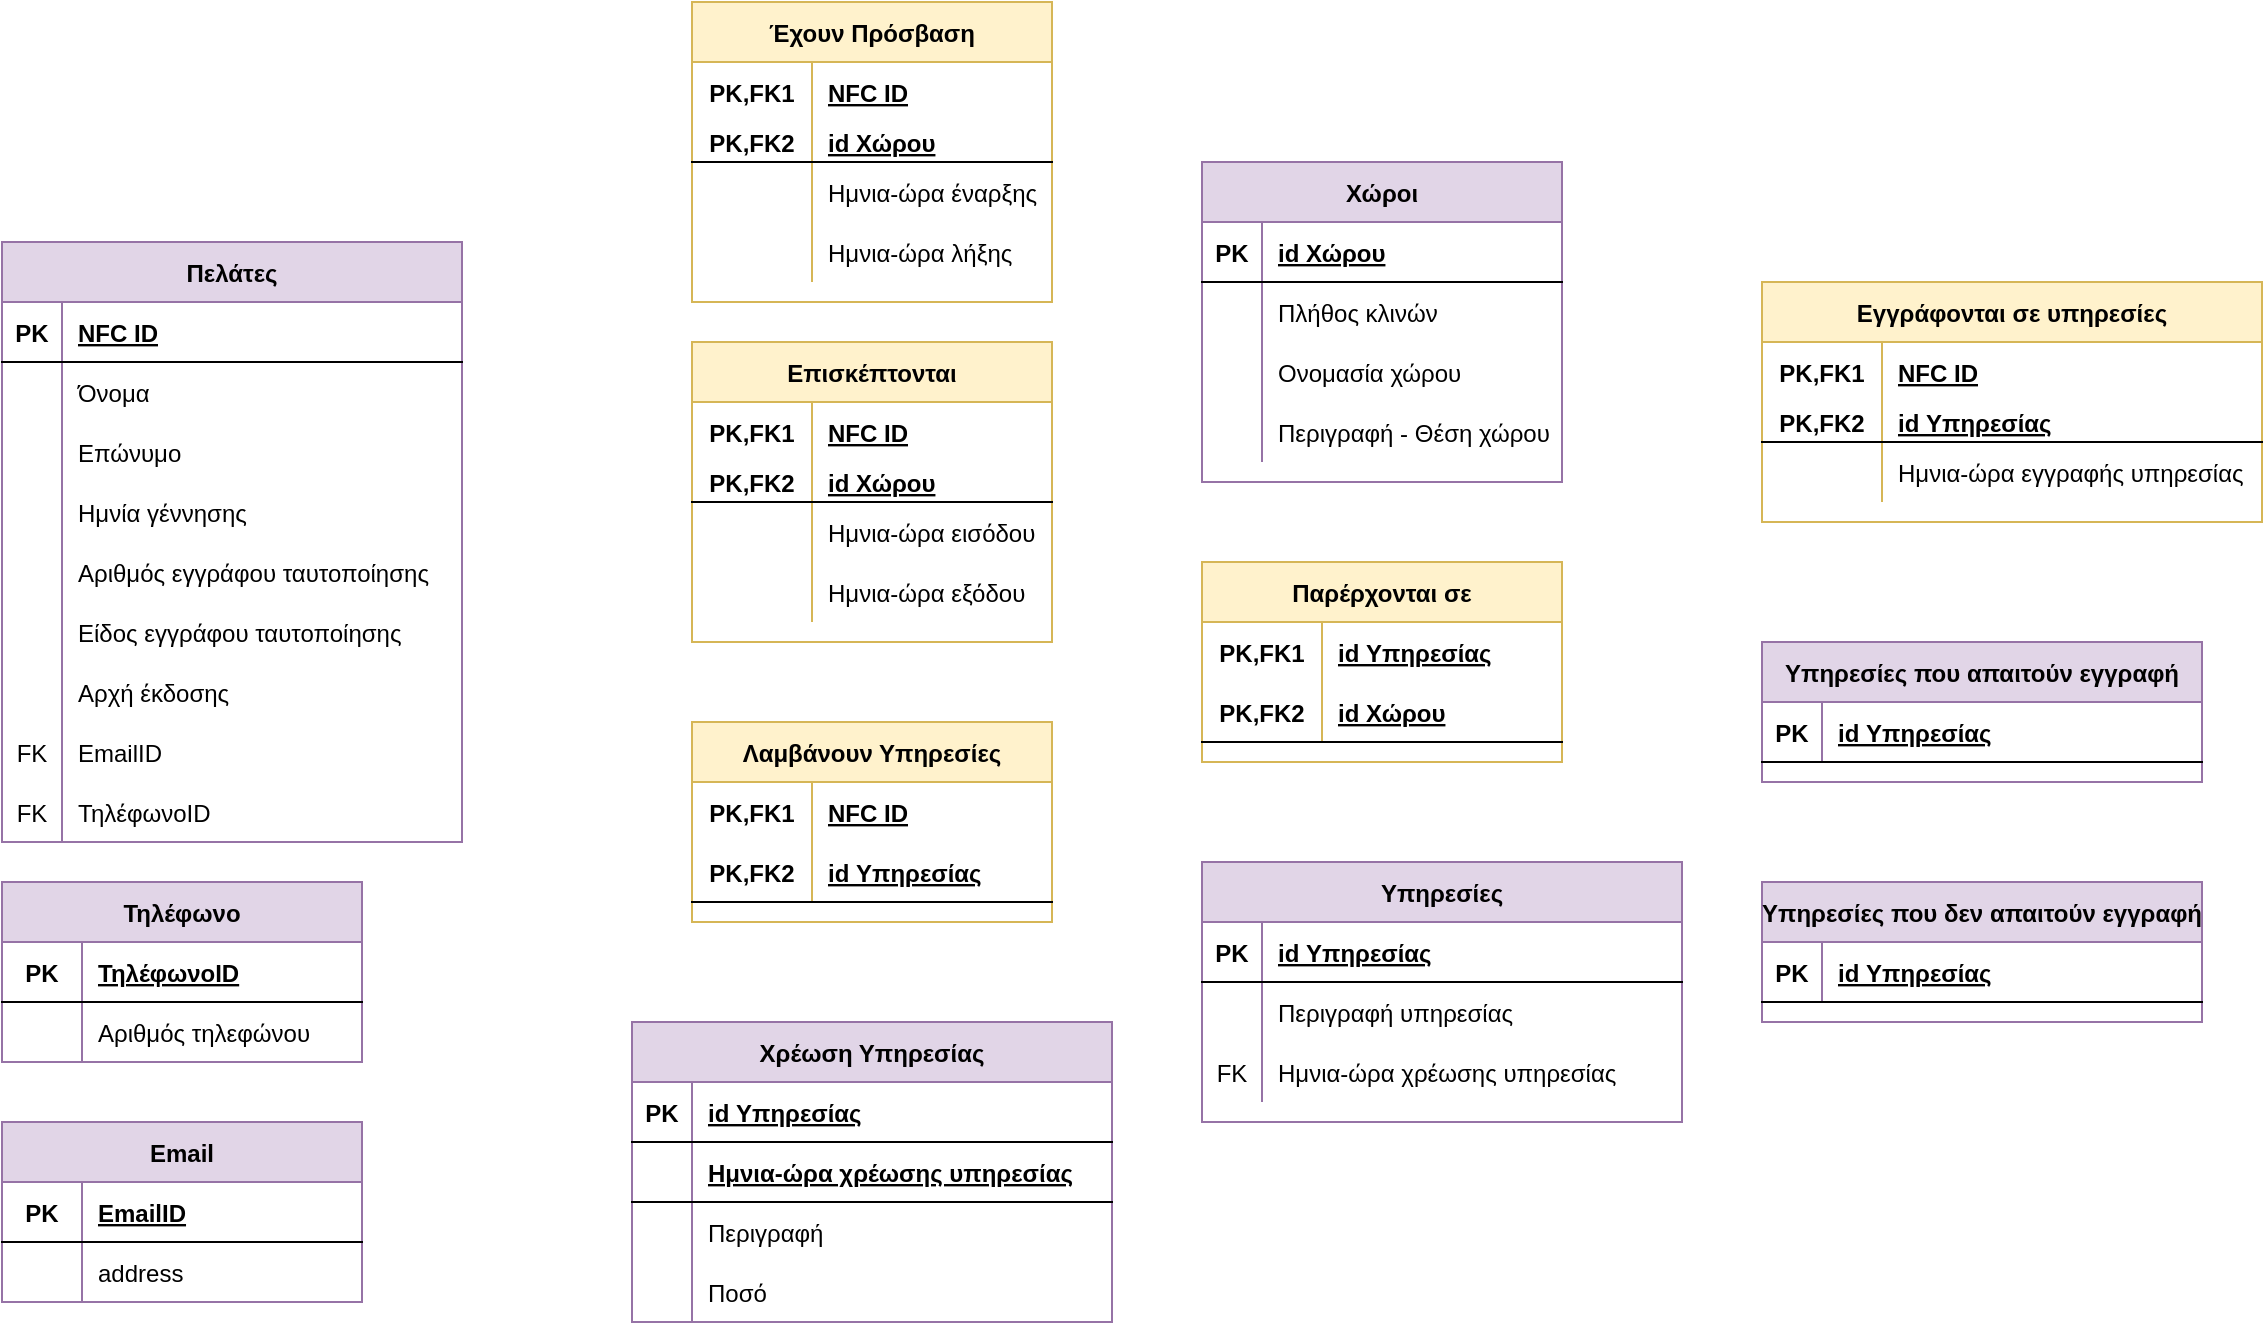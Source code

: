 <mxfile version="14.8.0" type="github">
  <diagram id="UiJt79n3c9l6Zct557YQ" name="Page-1">
    <mxGraphModel dx="1535" dy="843" grid="1" gridSize="10" guides="1" tooltips="1" connect="1" arrows="1" fold="1" page="1" pageScale="1" pageWidth="850" pageHeight="1100" background="none" math="0" shadow="0">
      <root>
        <mxCell id="0" />
        <mxCell id="1" parent="0" />
        <mxCell id="T-XrKQRyIoVA5oEfrxLJ-1" value="Πελάτες" style="shape=table;startSize=30;container=1;collapsible=1;childLayout=tableLayout;fixedRows=1;rowLines=0;fontStyle=1;align=center;resizeLast=1;fillColor=#e1d5e7;strokeColor=#9673a6;" parent="1" vertex="1">
          <mxGeometry x="80" y="200" width="230" height="300" as="geometry" />
        </mxCell>
        <mxCell id="T-XrKQRyIoVA5oEfrxLJ-2" value="" style="shape=partialRectangle;collapsible=0;dropTarget=0;pointerEvents=0;fillColor=none;top=0;left=0;bottom=1;right=0;points=[[0,0.5],[1,0.5]];portConstraint=eastwest;" parent="T-XrKQRyIoVA5oEfrxLJ-1" vertex="1">
          <mxGeometry y="30" width="230" height="30" as="geometry" />
        </mxCell>
        <mxCell id="T-XrKQRyIoVA5oEfrxLJ-3" value="PK" style="shape=partialRectangle;connectable=0;fillColor=none;top=0;left=0;bottom=0;right=0;fontStyle=1;overflow=hidden;" parent="T-XrKQRyIoVA5oEfrxLJ-2" vertex="1">
          <mxGeometry width="30" height="30" as="geometry" />
        </mxCell>
        <mxCell id="T-XrKQRyIoVA5oEfrxLJ-4" value="NFC ID" style="shape=partialRectangle;connectable=0;fillColor=none;top=0;left=0;bottom=0;right=0;align=left;spacingLeft=6;fontStyle=5;overflow=hidden;" parent="T-XrKQRyIoVA5oEfrxLJ-2" vertex="1">
          <mxGeometry x="30" width="200" height="30" as="geometry" />
        </mxCell>
        <mxCell id="T-XrKQRyIoVA5oEfrxLJ-5" value="" style="shape=partialRectangle;collapsible=0;dropTarget=0;pointerEvents=0;fillColor=none;top=0;left=0;bottom=0;right=0;points=[[0,0.5],[1,0.5]];portConstraint=eastwest;" parent="T-XrKQRyIoVA5oEfrxLJ-1" vertex="1">
          <mxGeometry y="60" width="230" height="30" as="geometry" />
        </mxCell>
        <mxCell id="T-XrKQRyIoVA5oEfrxLJ-6" value="" style="shape=partialRectangle;connectable=0;fillColor=none;top=0;left=0;bottom=0;right=0;editable=1;overflow=hidden;" parent="T-XrKQRyIoVA5oEfrxLJ-5" vertex="1">
          <mxGeometry width="30" height="30" as="geometry" />
        </mxCell>
        <mxCell id="T-XrKQRyIoVA5oEfrxLJ-7" value="Όνομα" style="shape=partialRectangle;connectable=0;fillColor=none;top=0;left=0;bottom=0;right=0;align=left;spacingLeft=6;overflow=hidden;" parent="T-XrKQRyIoVA5oEfrxLJ-5" vertex="1">
          <mxGeometry x="30" width="200" height="30" as="geometry" />
        </mxCell>
        <mxCell id="T-XrKQRyIoVA5oEfrxLJ-8" value="" style="shape=partialRectangle;collapsible=0;dropTarget=0;pointerEvents=0;fillColor=none;top=0;left=0;bottom=0;right=0;points=[[0,0.5],[1,0.5]];portConstraint=eastwest;" parent="T-XrKQRyIoVA5oEfrxLJ-1" vertex="1">
          <mxGeometry y="90" width="230" height="30" as="geometry" />
        </mxCell>
        <mxCell id="T-XrKQRyIoVA5oEfrxLJ-9" value="" style="shape=partialRectangle;connectable=0;fillColor=none;top=0;left=0;bottom=0;right=0;editable=1;overflow=hidden;" parent="T-XrKQRyIoVA5oEfrxLJ-8" vertex="1">
          <mxGeometry width="30" height="30" as="geometry" />
        </mxCell>
        <mxCell id="T-XrKQRyIoVA5oEfrxLJ-10" value="Επώνυμο" style="shape=partialRectangle;connectable=0;fillColor=none;top=0;left=0;bottom=0;right=0;align=left;spacingLeft=6;overflow=hidden;" parent="T-XrKQRyIoVA5oEfrxLJ-8" vertex="1">
          <mxGeometry x="30" width="200" height="30" as="geometry" />
        </mxCell>
        <mxCell id="T-XrKQRyIoVA5oEfrxLJ-11" value="" style="shape=partialRectangle;collapsible=0;dropTarget=0;pointerEvents=0;fillColor=none;top=0;left=0;bottom=0;right=0;points=[[0,0.5],[1,0.5]];portConstraint=eastwest;" parent="T-XrKQRyIoVA5oEfrxLJ-1" vertex="1">
          <mxGeometry y="120" width="230" height="30" as="geometry" />
        </mxCell>
        <mxCell id="T-XrKQRyIoVA5oEfrxLJ-12" value="" style="shape=partialRectangle;connectable=0;fillColor=none;top=0;left=0;bottom=0;right=0;editable=1;overflow=hidden;" parent="T-XrKQRyIoVA5oEfrxLJ-11" vertex="1">
          <mxGeometry width="30" height="30" as="geometry" />
        </mxCell>
        <mxCell id="T-XrKQRyIoVA5oEfrxLJ-13" value="Ημνία γέννησης" style="shape=partialRectangle;connectable=0;fillColor=none;top=0;left=0;bottom=0;right=0;align=left;spacingLeft=6;overflow=hidden;" parent="T-XrKQRyIoVA5oEfrxLJ-11" vertex="1">
          <mxGeometry x="30" width="200" height="30" as="geometry" />
        </mxCell>
        <mxCell id="T-XrKQRyIoVA5oEfrxLJ-14" value="" style="shape=partialRectangle;collapsible=0;dropTarget=0;pointerEvents=0;fillColor=none;top=0;left=0;bottom=0;right=0;points=[[0,0.5],[1,0.5]];portConstraint=eastwest;" parent="T-XrKQRyIoVA5oEfrxLJ-1" vertex="1">
          <mxGeometry y="150" width="230" height="30" as="geometry" />
        </mxCell>
        <mxCell id="T-XrKQRyIoVA5oEfrxLJ-15" value="" style="shape=partialRectangle;connectable=0;fillColor=none;top=0;left=0;bottom=0;right=0;editable=1;overflow=hidden;" parent="T-XrKQRyIoVA5oEfrxLJ-14" vertex="1">
          <mxGeometry width="30" height="30" as="geometry" />
        </mxCell>
        <mxCell id="T-XrKQRyIoVA5oEfrxLJ-16" value="Αριθμός εγγράφου ταυτοποίησης" style="shape=partialRectangle;connectable=0;fillColor=none;top=0;left=0;bottom=0;right=0;align=left;spacingLeft=6;overflow=hidden;" parent="T-XrKQRyIoVA5oEfrxLJ-14" vertex="1">
          <mxGeometry x="30" width="200" height="30" as="geometry" />
        </mxCell>
        <mxCell id="T-XrKQRyIoVA5oEfrxLJ-17" value="" style="shape=partialRectangle;collapsible=0;dropTarget=0;pointerEvents=0;fillColor=none;top=0;left=0;bottom=0;right=0;points=[[0,0.5],[1,0.5]];portConstraint=eastwest;" parent="T-XrKQRyIoVA5oEfrxLJ-1" vertex="1">
          <mxGeometry y="180" width="230" height="30" as="geometry" />
        </mxCell>
        <mxCell id="T-XrKQRyIoVA5oEfrxLJ-18" value="" style="shape=partialRectangle;connectable=0;fillColor=none;top=0;left=0;bottom=0;right=0;editable=1;overflow=hidden;" parent="T-XrKQRyIoVA5oEfrxLJ-17" vertex="1">
          <mxGeometry width="30" height="30" as="geometry" />
        </mxCell>
        <mxCell id="T-XrKQRyIoVA5oEfrxLJ-19" value="Είδος εγγράφου ταυτοποίησης" style="shape=partialRectangle;connectable=0;fillColor=none;top=0;left=0;bottom=0;right=0;align=left;spacingLeft=6;overflow=hidden;" parent="T-XrKQRyIoVA5oEfrxLJ-17" vertex="1">
          <mxGeometry x="30" width="200" height="30" as="geometry" />
        </mxCell>
        <mxCell id="T-XrKQRyIoVA5oEfrxLJ-20" value="" style="shape=partialRectangle;collapsible=0;dropTarget=0;pointerEvents=0;fillColor=none;top=0;left=0;bottom=0;right=0;points=[[0,0.5],[1,0.5]];portConstraint=eastwest;" parent="T-XrKQRyIoVA5oEfrxLJ-1" vertex="1">
          <mxGeometry y="210" width="230" height="30" as="geometry" />
        </mxCell>
        <mxCell id="T-XrKQRyIoVA5oEfrxLJ-21" value="" style="shape=partialRectangle;connectable=0;fillColor=none;top=0;left=0;bottom=0;right=0;editable=1;overflow=hidden;" parent="T-XrKQRyIoVA5oEfrxLJ-20" vertex="1">
          <mxGeometry width="30" height="30" as="geometry" />
        </mxCell>
        <mxCell id="T-XrKQRyIoVA5oEfrxLJ-22" value="Αρχή έκδοσης" style="shape=partialRectangle;connectable=0;fillColor=none;top=0;left=0;bottom=0;right=0;align=left;spacingLeft=6;overflow=hidden;" parent="T-XrKQRyIoVA5oEfrxLJ-20" vertex="1">
          <mxGeometry x="30" width="200" height="30" as="geometry" />
        </mxCell>
        <mxCell id="T-XrKQRyIoVA5oEfrxLJ-36" value="" style="shape=partialRectangle;collapsible=0;dropTarget=0;pointerEvents=0;fillColor=none;top=0;left=0;bottom=0;right=0;points=[[0,0.5],[1,0.5]];portConstraint=eastwest;" parent="T-XrKQRyIoVA5oEfrxLJ-1" vertex="1">
          <mxGeometry y="240" width="230" height="30" as="geometry" />
        </mxCell>
        <mxCell id="T-XrKQRyIoVA5oEfrxLJ-37" value="FK" style="shape=partialRectangle;connectable=0;fillColor=none;top=0;left=0;bottom=0;right=0;editable=1;overflow=hidden;" parent="T-XrKQRyIoVA5oEfrxLJ-36" vertex="1">
          <mxGeometry width="30" height="30" as="geometry" />
        </mxCell>
        <mxCell id="T-XrKQRyIoVA5oEfrxLJ-38" value="EmailID" style="shape=partialRectangle;connectable=0;fillColor=none;top=0;left=0;bottom=0;right=0;align=left;spacingLeft=6;overflow=hidden;" parent="T-XrKQRyIoVA5oEfrxLJ-36" vertex="1">
          <mxGeometry x="30" width="200" height="30" as="geometry" />
        </mxCell>
        <mxCell id="T-XrKQRyIoVA5oEfrxLJ-42" value="" style="shape=partialRectangle;collapsible=0;dropTarget=0;pointerEvents=0;fillColor=none;top=0;left=0;bottom=0;right=0;points=[[0,0.5],[1,0.5]];portConstraint=eastwest;" parent="T-XrKQRyIoVA5oEfrxLJ-1" vertex="1">
          <mxGeometry y="270" width="230" height="30" as="geometry" />
        </mxCell>
        <mxCell id="T-XrKQRyIoVA5oEfrxLJ-43" value="FK" style="shape=partialRectangle;connectable=0;fillColor=none;top=0;left=0;bottom=0;right=0;editable=1;overflow=hidden;" parent="T-XrKQRyIoVA5oEfrxLJ-42" vertex="1">
          <mxGeometry width="30" height="30" as="geometry" />
        </mxCell>
        <mxCell id="T-XrKQRyIoVA5oEfrxLJ-44" value="ΤηλέφωνοID" style="shape=partialRectangle;connectable=0;fillColor=none;top=0;left=0;bottom=0;right=0;align=left;spacingLeft=6;overflow=hidden;" parent="T-XrKQRyIoVA5oEfrxLJ-42" vertex="1">
          <mxGeometry x="30" width="200" height="30" as="geometry" />
        </mxCell>
        <mxCell id="T-XrKQRyIoVA5oEfrxLJ-23" value="Email" style="shape=table;startSize=30;container=1;collapsible=1;childLayout=tableLayout;fixedRows=1;rowLines=0;fontStyle=1;align=center;resizeLast=1;fillColor=#e1d5e7;strokeColor=#9673a6;" parent="1" vertex="1">
          <mxGeometry x="80" y="640" width="180" height="90" as="geometry" />
        </mxCell>
        <mxCell id="T-XrKQRyIoVA5oEfrxLJ-24" value="" style="shape=partialRectangle;collapsible=0;dropTarget=0;pointerEvents=0;fillColor=none;top=0;left=0;bottom=1;right=0;points=[[0,0.5],[1,0.5]];portConstraint=eastwest;" parent="T-XrKQRyIoVA5oEfrxLJ-23" vertex="1">
          <mxGeometry y="30" width="180" height="30" as="geometry" />
        </mxCell>
        <mxCell id="T-XrKQRyIoVA5oEfrxLJ-25" value="PK" style="shape=partialRectangle;connectable=0;fillColor=none;top=0;left=0;bottom=0;right=0;fontStyle=1;overflow=hidden;" parent="T-XrKQRyIoVA5oEfrxLJ-24" vertex="1">
          <mxGeometry width="40.0" height="30" as="geometry" />
        </mxCell>
        <mxCell id="T-XrKQRyIoVA5oEfrxLJ-26" value="EmailID" style="shape=partialRectangle;connectable=0;fillColor=none;top=0;left=0;bottom=0;right=0;align=left;spacingLeft=6;fontStyle=5;overflow=hidden;" parent="T-XrKQRyIoVA5oEfrxLJ-24" vertex="1">
          <mxGeometry x="40.0" width="140.0" height="30" as="geometry" />
        </mxCell>
        <mxCell id="T-XrKQRyIoVA5oEfrxLJ-27" value="" style="shape=partialRectangle;collapsible=0;dropTarget=0;pointerEvents=0;fillColor=none;top=0;left=0;bottom=0;right=0;points=[[0,0.5],[1,0.5]];portConstraint=eastwest;" parent="T-XrKQRyIoVA5oEfrxLJ-23" vertex="1">
          <mxGeometry y="60" width="180" height="30" as="geometry" />
        </mxCell>
        <mxCell id="T-XrKQRyIoVA5oEfrxLJ-28" value="" style="shape=partialRectangle;connectable=0;fillColor=none;top=0;left=0;bottom=0;right=0;editable=1;overflow=hidden;" parent="T-XrKQRyIoVA5oEfrxLJ-27" vertex="1">
          <mxGeometry width="40.0" height="30" as="geometry" />
        </mxCell>
        <mxCell id="T-XrKQRyIoVA5oEfrxLJ-29" value="address" style="shape=partialRectangle;connectable=0;fillColor=none;top=0;left=0;bottom=0;right=0;align=left;spacingLeft=6;overflow=hidden;" parent="T-XrKQRyIoVA5oEfrxLJ-27" vertex="1">
          <mxGeometry x="40.0" width="140.0" height="30" as="geometry" />
        </mxCell>
        <mxCell id="T-XrKQRyIoVA5oEfrxLJ-45" value="Τηλέφωνο" style="shape=table;startSize=30;container=1;collapsible=1;childLayout=tableLayout;fixedRows=1;rowLines=0;fontStyle=1;align=center;resizeLast=1;fillColor=#e1d5e7;strokeColor=#9673a6;" parent="1" vertex="1">
          <mxGeometry x="80" y="520" width="180" height="90" as="geometry" />
        </mxCell>
        <mxCell id="T-XrKQRyIoVA5oEfrxLJ-46" value="" style="shape=partialRectangle;collapsible=0;dropTarget=0;pointerEvents=0;fillColor=none;top=0;left=0;bottom=1;right=0;points=[[0,0.5],[1,0.5]];portConstraint=eastwest;" parent="T-XrKQRyIoVA5oEfrxLJ-45" vertex="1">
          <mxGeometry y="30" width="180" height="30" as="geometry" />
        </mxCell>
        <mxCell id="T-XrKQRyIoVA5oEfrxLJ-47" value="PK" style="shape=partialRectangle;connectable=0;fillColor=none;top=0;left=0;bottom=0;right=0;fontStyle=1;overflow=hidden;" parent="T-XrKQRyIoVA5oEfrxLJ-46" vertex="1">
          <mxGeometry width="40.0" height="30" as="geometry" />
        </mxCell>
        <mxCell id="T-XrKQRyIoVA5oEfrxLJ-48" value="ΤηλέφωνοID" style="shape=partialRectangle;connectable=0;fillColor=none;top=0;left=0;bottom=0;right=0;align=left;spacingLeft=6;fontStyle=5;overflow=hidden;" parent="T-XrKQRyIoVA5oEfrxLJ-46" vertex="1">
          <mxGeometry x="40.0" width="140.0" height="30" as="geometry" />
        </mxCell>
        <mxCell id="T-XrKQRyIoVA5oEfrxLJ-49" value="" style="shape=partialRectangle;collapsible=0;dropTarget=0;pointerEvents=0;fillColor=none;top=0;left=0;bottom=0;right=0;points=[[0,0.5],[1,0.5]];portConstraint=eastwest;" parent="T-XrKQRyIoVA5oEfrxLJ-45" vertex="1">
          <mxGeometry y="60" width="180" height="30" as="geometry" />
        </mxCell>
        <mxCell id="T-XrKQRyIoVA5oEfrxLJ-50" value="" style="shape=partialRectangle;connectable=0;fillColor=none;top=0;left=0;bottom=0;right=0;editable=1;overflow=hidden;" parent="T-XrKQRyIoVA5oEfrxLJ-49" vertex="1">
          <mxGeometry width="40.0" height="30" as="geometry" />
        </mxCell>
        <mxCell id="T-XrKQRyIoVA5oEfrxLJ-51" value="Αριθμός τηλεφώνου" style="shape=partialRectangle;connectable=0;fillColor=none;top=0;left=0;bottom=0;right=0;align=left;spacingLeft=6;overflow=hidden;" parent="T-XrKQRyIoVA5oEfrxLJ-49" vertex="1">
          <mxGeometry x="40.0" width="140.0" height="30" as="geometry" />
        </mxCell>
        <mxCell id="qD663HnJITCPiMNO48Jf-1" value="Χώροι" style="shape=table;startSize=30;container=1;collapsible=1;childLayout=tableLayout;fixedRows=1;rowLines=0;fontStyle=1;align=center;resizeLast=1;fillColor=#e1d5e7;strokeColor=#9673a6;" vertex="1" parent="1">
          <mxGeometry x="680" y="160" width="180" height="160" as="geometry" />
        </mxCell>
        <mxCell id="qD663HnJITCPiMNO48Jf-2" value="" style="shape=partialRectangle;collapsible=0;dropTarget=0;pointerEvents=0;fillColor=none;top=0;left=0;bottom=1;right=0;points=[[0,0.5],[1,0.5]];portConstraint=eastwest;" vertex="1" parent="qD663HnJITCPiMNO48Jf-1">
          <mxGeometry y="30" width="180" height="30" as="geometry" />
        </mxCell>
        <mxCell id="qD663HnJITCPiMNO48Jf-3" value="PK" style="shape=partialRectangle;connectable=0;fillColor=none;top=0;left=0;bottom=0;right=0;fontStyle=1;overflow=hidden;" vertex="1" parent="qD663HnJITCPiMNO48Jf-2">
          <mxGeometry width="30" height="30" as="geometry" />
        </mxCell>
        <mxCell id="qD663HnJITCPiMNO48Jf-4" value="id Χώρου" style="shape=partialRectangle;connectable=0;fillColor=none;top=0;left=0;bottom=0;right=0;align=left;spacingLeft=6;fontStyle=5;overflow=hidden;" vertex="1" parent="qD663HnJITCPiMNO48Jf-2">
          <mxGeometry x="30" width="150" height="30" as="geometry" />
        </mxCell>
        <mxCell id="qD663HnJITCPiMNO48Jf-5" value="" style="shape=partialRectangle;collapsible=0;dropTarget=0;pointerEvents=0;fillColor=none;top=0;left=0;bottom=0;right=0;points=[[0,0.5],[1,0.5]];portConstraint=eastwest;" vertex="1" parent="qD663HnJITCPiMNO48Jf-1">
          <mxGeometry y="60" width="180" height="30" as="geometry" />
        </mxCell>
        <mxCell id="qD663HnJITCPiMNO48Jf-6" value="" style="shape=partialRectangle;connectable=0;fillColor=none;top=0;left=0;bottom=0;right=0;editable=1;overflow=hidden;" vertex="1" parent="qD663HnJITCPiMNO48Jf-5">
          <mxGeometry width="30" height="30" as="geometry" />
        </mxCell>
        <mxCell id="qD663HnJITCPiMNO48Jf-7" value="Πλήθος κλινών" style="shape=partialRectangle;connectable=0;fillColor=none;top=0;left=0;bottom=0;right=0;align=left;spacingLeft=6;overflow=hidden;" vertex="1" parent="qD663HnJITCPiMNO48Jf-5">
          <mxGeometry x="30" width="150" height="30" as="geometry" />
        </mxCell>
        <mxCell id="qD663HnJITCPiMNO48Jf-8" value="" style="shape=partialRectangle;collapsible=0;dropTarget=0;pointerEvents=0;fillColor=none;top=0;left=0;bottom=0;right=0;points=[[0,0.5],[1,0.5]];portConstraint=eastwest;" vertex="1" parent="qD663HnJITCPiMNO48Jf-1">
          <mxGeometry y="90" width="180" height="30" as="geometry" />
        </mxCell>
        <mxCell id="qD663HnJITCPiMNO48Jf-9" value="" style="shape=partialRectangle;connectable=0;fillColor=none;top=0;left=0;bottom=0;right=0;editable=1;overflow=hidden;" vertex="1" parent="qD663HnJITCPiMNO48Jf-8">
          <mxGeometry width="30" height="30" as="geometry" />
        </mxCell>
        <mxCell id="qD663HnJITCPiMNO48Jf-10" value="Ονομασία χώρου" style="shape=partialRectangle;connectable=0;fillColor=none;top=0;left=0;bottom=0;right=0;align=left;spacingLeft=6;overflow=hidden;" vertex="1" parent="qD663HnJITCPiMNO48Jf-8">
          <mxGeometry x="30" width="150" height="30" as="geometry" />
        </mxCell>
        <mxCell id="qD663HnJITCPiMNO48Jf-11" value="" style="shape=partialRectangle;collapsible=0;dropTarget=0;pointerEvents=0;fillColor=none;top=0;left=0;bottom=0;right=0;points=[[0,0.5],[1,0.5]];portConstraint=eastwest;" vertex="1" parent="qD663HnJITCPiMNO48Jf-1">
          <mxGeometry y="120" width="180" height="30" as="geometry" />
        </mxCell>
        <mxCell id="qD663HnJITCPiMNO48Jf-12" value="" style="shape=partialRectangle;connectable=0;fillColor=none;top=0;left=0;bottom=0;right=0;editable=1;overflow=hidden;" vertex="1" parent="qD663HnJITCPiMNO48Jf-11">
          <mxGeometry width="30" height="30" as="geometry" />
        </mxCell>
        <mxCell id="qD663HnJITCPiMNO48Jf-13" value="Περιγραφή - Θέση χώρου" style="shape=partialRectangle;connectable=0;fillColor=none;top=0;left=0;bottom=0;right=0;align=left;spacingLeft=6;overflow=hidden;" vertex="1" parent="qD663HnJITCPiMNO48Jf-11">
          <mxGeometry x="30" width="150" height="30" as="geometry" />
        </mxCell>
        <mxCell id="qD663HnJITCPiMNO48Jf-14" value="Υπηρεσίες" style="shape=table;startSize=30;container=1;collapsible=1;childLayout=tableLayout;fixedRows=1;rowLines=0;fontStyle=1;align=center;resizeLast=1;fillColor=#e1d5e7;strokeColor=#9673a6;" vertex="1" parent="1">
          <mxGeometry x="680" y="510" width="240" height="130" as="geometry" />
        </mxCell>
        <mxCell id="qD663HnJITCPiMNO48Jf-15" value="" style="shape=partialRectangle;collapsible=0;dropTarget=0;pointerEvents=0;fillColor=none;top=0;left=0;bottom=1;right=0;points=[[0,0.5],[1,0.5]];portConstraint=eastwest;" vertex="1" parent="qD663HnJITCPiMNO48Jf-14">
          <mxGeometry y="30" width="240" height="30" as="geometry" />
        </mxCell>
        <mxCell id="qD663HnJITCPiMNO48Jf-16" value="PK" style="shape=partialRectangle;connectable=0;fillColor=none;top=0;left=0;bottom=0;right=0;fontStyle=1;overflow=hidden;" vertex="1" parent="qD663HnJITCPiMNO48Jf-15">
          <mxGeometry width="30" height="30" as="geometry" />
        </mxCell>
        <mxCell id="qD663HnJITCPiMNO48Jf-17" value="id Υπηρεσίας" style="shape=partialRectangle;connectable=0;fillColor=none;top=0;left=0;bottom=0;right=0;align=left;spacingLeft=6;fontStyle=5;overflow=hidden;" vertex="1" parent="qD663HnJITCPiMNO48Jf-15">
          <mxGeometry x="30" width="210" height="30" as="geometry" />
        </mxCell>
        <mxCell id="qD663HnJITCPiMNO48Jf-18" value="" style="shape=partialRectangle;collapsible=0;dropTarget=0;pointerEvents=0;fillColor=none;top=0;left=0;bottom=0;right=0;points=[[0,0.5],[1,0.5]];portConstraint=eastwest;" vertex="1" parent="qD663HnJITCPiMNO48Jf-14">
          <mxGeometry y="60" width="240" height="30" as="geometry" />
        </mxCell>
        <mxCell id="qD663HnJITCPiMNO48Jf-19" value="" style="shape=partialRectangle;connectable=0;fillColor=none;top=0;left=0;bottom=0;right=0;editable=1;overflow=hidden;" vertex="1" parent="qD663HnJITCPiMNO48Jf-18">
          <mxGeometry width="30" height="30" as="geometry" />
        </mxCell>
        <mxCell id="qD663HnJITCPiMNO48Jf-20" value="Περιγραφή υπηρεσίας" style="shape=partialRectangle;connectable=0;fillColor=none;top=0;left=0;bottom=0;right=0;align=left;spacingLeft=6;overflow=hidden;" vertex="1" parent="qD663HnJITCPiMNO48Jf-18">
          <mxGeometry x="30" width="210" height="30" as="geometry" />
        </mxCell>
        <mxCell id="qD663HnJITCPiMNO48Jf-133" value="" style="shape=partialRectangle;collapsible=0;dropTarget=0;pointerEvents=0;fillColor=none;top=0;left=0;bottom=0;right=0;points=[[0,0.5],[1,0.5]];portConstraint=eastwest;" vertex="1" parent="qD663HnJITCPiMNO48Jf-14">
          <mxGeometry y="90" width="240" height="30" as="geometry" />
        </mxCell>
        <mxCell id="qD663HnJITCPiMNO48Jf-134" value="FK" style="shape=partialRectangle;connectable=0;fillColor=none;top=0;left=0;bottom=0;right=0;fontStyle=0;overflow=hidden;" vertex="1" parent="qD663HnJITCPiMNO48Jf-133">
          <mxGeometry width="30" height="30" as="geometry" />
        </mxCell>
        <mxCell id="qD663HnJITCPiMNO48Jf-135" value="Ημνια-ώρα χρέωσης υπηρεσίας" style="shape=partialRectangle;connectable=0;fillColor=none;top=0;left=0;bottom=0;right=0;align=left;spacingLeft=6;fontStyle=0;overflow=hidden;" vertex="1" parent="qD663HnJITCPiMNO48Jf-133">
          <mxGeometry x="30" width="210" height="30" as="geometry" />
        </mxCell>
        <mxCell id="qD663HnJITCPiMNO48Jf-83" value="Υπηρεσίες που απαιτούν εγγραφή" style="shape=table;startSize=30;container=1;collapsible=1;childLayout=tableLayout;fixedRows=1;rowLines=0;fontStyle=1;align=center;resizeLast=1;fillColor=#e1d5e7;strokeColor=#9673a6;" vertex="1" parent="1">
          <mxGeometry x="960" y="400" width="220" height="70" as="geometry" />
        </mxCell>
        <mxCell id="qD663HnJITCPiMNO48Jf-84" value="" style="shape=partialRectangle;collapsible=0;dropTarget=0;pointerEvents=0;fillColor=none;top=0;left=0;bottom=1;right=0;points=[[0,0.5],[1,0.5]];portConstraint=eastwest;" vertex="1" parent="qD663HnJITCPiMNO48Jf-83">
          <mxGeometry y="30" width="220" height="30" as="geometry" />
        </mxCell>
        <mxCell id="qD663HnJITCPiMNO48Jf-85" value="PK" style="shape=partialRectangle;connectable=0;fillColor=none;top=0;left=0;bottom=0;right=0;fontStyle=1;overflow=hidden;" vertex="1" parent="qD663HnJITCPiMNO48Jf-84">
          <mxGeometry width="30" height="30" as="geometry" />
        </mxCell>
        <mxCell id="qD663HnJITCPiMNO48Jf-86" value="id Υπηρεσίας" style="shape=partialRectangle;connectable=0;fillColor=none;top=0;left=0;bottom=0;right=0;align=left;spacingLeft=6;fontStyle=5;overflow=hidden;" vertex="1" parent="qD663HnJITCPiMNO48Jf-84">
          <mxGeometry x="30" width="190" height="30" as="geometry" />
        </mxCell>
        <mxCell id="qD663HnJITCPiMNO48Jf-90" value="Υπηρεσίες που δεν απαιτούν εγγραφή" style="shape=table;startSize=30;container=1;collapsible=1;childLayout=tableLayout;fixedRows=1;rowLines=0;fontStyle=1;align=center;resizeLast=1;fillColor=#e1d5e7;strokeColor=#9673a6;" vertex="1" parent="1">
          <mxGeometry x="960" y="520" width="220" height="70" as="geometry" />
        </mxCell>
        <mxCell id="qD663HnJITCPiMNO48Jf-91" value="" style="shape=partialRectangle;collapsible=0;dropTarget=0;pointerEvents=0;fillColor=none;top=0;left=0;bottom=1;right=0;points=[[0,0.5],[1,0.5]];portConstraint=eastwest;" vertex="1" parent="qD663HnJITCPiMNO48Jf-90">
          <mxGeometry y="30" width="220" height="30" as="geometry" />
        </mxCell>
        <mxCell id="qD663HnJITCPiMNO48Jf-92" value="PK" style="shape=partialRectangle;connectable=0;fillColor=none;top=0;left=0;bottom=0;right=0;fontStyle=1;overflow=hidden;" vertex="1" parent="qD663HnJITCPiMNO48Jf-91">
          <mxGeometry width="30" height="30" as="geometry" />
        </mxCell>
        <mxCell id="qD663HnJITCPiMNO48Jf-93" value="id Υπηρεσίας" style="shape=partialRectangle;connectable=0;fillColor=none;top=0;left=0;bottom=0;right=0;align=left;spacingLeft=6;fontStyle=5;overflow=hidden;" vertex="1" parent="qD663HnJITCPiMNO48Jf-91">
          <mxGeometry x="30" width="190" height="30" as="geometry" />
        </mxCell>
        <mxCell id="qD663HnJITCPiMNO48Jf-94" value="Χρέωση Υπηρεσίας" style="shape=table;startSize=30;container=1;collapsible=1;childLayout=tableLayout;fixedRows=1;rowLines=0;fontStyle=1;align=center;resizeLast=1;fillColor=#e1d5e7;strokeColor=#9673a6;" vertex="1" parent="1">
          <mxGeometry x="395" y="590" width="240" height="150" as="geometry" />
        </mxCell>
        <mxCell id="qD663HnJITCPiMNO48Jf-95" value="" style="shape=partialRectangle;collapsible=0;dropTarget=0;pointerEvents=0;fillColor=none;top=0;left=0;bottom=1;right=0;points=[[0,0.5],[1,0.5]];portConstraint=eastwest;" vertex="1" parent="qD663HnJITCPiMNO48Jf-94">
          <mxGeometry y="30" width="240" height="30" as="geometry" />
        </mxCell>
        <mxCell id="qD663HnJITCPiMNO48Jf-96" value="PK" style="shape=partialRectangle;connectable=0;fillColor=none;top=0;left=0;bottom=0;right=0;fontStyle=1;overflow=hidden;" vertex="1" parent="qD663HnJITCPiMNO48Jf-95">
          <mxGeometry width="30" height="30" as="geometry" />
        </mxCell>
        <mxCell id="qD663HnJITCPiMNO48Jf-97" value="id Υπηρεσίας" style="shape=partialRectangle;connectable=0;fillColor=none;top=0;left=0;bottom=0;right=0;align=left;spacingLeft=6;fontStyle=5;overflow=hidden;" vertex="1" parent="qD663HnJITCPiMNO48Jf-95">
          <mxGeometry x="30" width="210" height="30" as="geometry" />
        </mxCell>
        <mxCell id="qD663HnJITCPiMNO48Jf-110" value="" style="shape=partialRectangle;collapsible=0;dropTarget=0;pointerEvents=0;fillColor=none;top=0;left=0;bottom=1;right=0;points=[[0,0.5],[1,0.5]];portConstraint=eastwest;" vertex="1" parent="qD663HnJITCPiMNO48Jf-94">
          <mxGeometry y="60" width="240" height="30" as="geometry" />
        </mxCell>
        <mxCell id="qD663HnJITCPiMNO48Jf-111" value="" style="shape=partialRectangle;connectable=0;fillColor=none;top=0;left=0;bottom=0;right=0;fontStyle=1;overflow=hidden;" vertex="1" parent="qD663HnJITCPiMNO48Jf-110">
          <mxGeometry width="30" height="30" as="geometry" />
        </mxCell>
        <mxCell id="qD663HnJITCPiMNO48Jf-112" value="Ημνια-ώρα χρέωσης υπηρεσίας" style="shape=partialRectangle;connectable=0;fillColor=none;top=0;left=0;bottom=0;right=0;align=left;spacingLeft=6;fontStyle=5;overflow=hidden;" vertex="1" parent="qD663HnJITCPiMNO48Jf-110">
          <mxGeometry x="30" width="210" height="30" as="geometry" />
        </mxCell>
        <mxCell id="qD663HnJITCPiMNO48Jf-119" value="" style="shape=partialRectangle;collapsible=0;dropTarget=0;pointerEvents=0;fillColor=none;top=0;left=0;bottom=0;right=0;points=[[0,0.5],[1,0.5]];portConstraint=eastwest;" vertex="1" parent="qD663HnJITCPiMNO48Jf-94">
          <mxGeometry y="90" width="240" height="30" as="geometry" />
        </mxCell>
        <mxCell id="qD663HnJITCPiMNO48Jf-120" value="" style="shape=partialRectangle;connectable=0;fillColor=none;top=0;left=0;bottom=0;right=0;editable=1;overflow=hidden;" vertex="1" parent="qD663HnJITCPiMNO48Jf-119">
          <mxGeometry width="30" height="30" as="geometry" />
        </mxCell>
        <mxCell id="qD663HnJITCPiMNO48Jf-121" value="Περιγραφή" style="shape=partialRectangle;connectable=0;fillColor=none;top=0;left=0;bottom=0;right=0;align=left;spacingLeft=6;overflow=hidden;" vertex="1" parent="qD663HnJITCPiMNO48Jf-119">
          <mxGeometry x="30" width="210" height="30" as="geometry" />
        </mxCell>
        <mxCell id="qD663HnJITCPiMNO48Jf-125" value="" style="shape=partialRectangle;collapsible=0;dropTarget=0;pointerEvents=0;fillColor=none;top=0;left=0;bottom=0;right=0;points=[[0,0.5],[1,0.5]];portConstraint=eastwest;" vertex="1" parent="qD663HnJITCPiMNO48Jf-94">
          <mxGeometry y="120" width="240" height="30" as="geometry" />
        </mxCell>
        <mxCell id="qD663HnJITCPiMNO48Jf-126" value="" style="shape=partialRectangle;connectable=0;fillColor=none;top=0;left=0;bottom=0;right=0;editable=1;overflow=hidden;" vertex="1" parent="qD663HnJITCPiMNO48Jf-125">
          <mxGeometry width="30" height="30" as="geometry" />
        </mxCell>
        <mxCell id="qD663HnJITCPiMNO48Jf-127" value="Ποσό" style="shape=partialRectangle;connectable=0;fillColor=none;top=0;left=0;bottom=0;right=0;align=left;spacingLeft=6;overflow=hidden;" vertex="1" parent="qD663HnJITCPiMNO48Jf-125">
          <mxGeometry x="30" width="210" height="30" as="geometry" />
        </mxCell>
        <mxCell id="qD663HnJITCPiMNO48Jf-136" value="Λαμβάνουν Υπηρεσίες" style="shape=table;startSize=30;container=1;collapsible=1;childLayout=tableLayout;fixedRows=1;rowLines=0;fontStyle=1;align=center;resizeLast=1;fillColor=#fff2cc;strokeColor=#d6b656;" vertex="1" parent="1">
          <mxGeometry x="425" y="440" width="180" height="100" as="geometry" />
        </mxCell>
        <mxCell id="qD663HnJITCPiMNO48Jf-137" value="" style="shape=partialRectangle;collapsible=0;dropTarget=0;pointerEvents=0;fillColor=none;top=0;left=0;bottom=0;right=0;points=[[0,0.5],[1,0.5]];portConstraint=eastwest;" vertex="1" parent="qD663HnJITCPiMNO48Jf-136">
          <mxGeometry y="30" width="180" height="30" as="geometry" />
        </mxCell>
        <mxCell id="qD663HnJITCPiMNO48Jf-138" value="PK,FK1" style="shape=partialRectangle;connectable=0;fillColor=none;top=0;left=0;bottom=0;right=0;fontStyle=1;overflow=hidden;" vertex="1" parent="qD663HnJITCPiMNO48Jf-137">
          <mxGeometry width="60" height="30" as="geometry" />
        </mxCell>
        <mxCell id="qD663HnJITCPiMNO48Jf-139" value="NFC ID" style="shape=partialRectangle;connectable=0;fillColor=none;top=0;left=0;bottom=0;right=0;align=left;spacingLeft=6;fontStyle=5;overflow=hidden;" vertex="1" parent="qD663HnJITCPiMNO48Jf-137">
          <mxGeometry x="60" width="120" height="30" as="geometry" />
        </mxCell>
        <mxCell id="qD663HnJITCPiMNO48Jf-140" value="" style="shape=partialRectangle;collapsible=0;dropTarget=0;pointerEvents=0;fillColor=none;top=0;left=0;bottom=1;right=0;points=[[0,0.5],[1,0.5]];portConstraint=eastwest;" vertex="1" parent="qD663HnJITCPiMNO48Jf-136">
          <mxGeometry y="60" width="180" height="30" as="geometry" />
        </mxCell>
        <mxCell id="qD663HnJITCPiMNO48Jf-141" value="PK,FK2" style="shape=partialRectangle;connectable=0;fillColor=none;top=0;left=0;bottom=0;right=0;fontStyle=1;overflow=hidden;" vertex="1" parent="qD663HnJITCPiMNO48Jf-140">
          <mxGeometry width="60" height="30" as="geometry" />
        </mxCell>
        <mxCell id="qD663HnJITCPiMNO48Jf-142" value="id Υπηρεσίας" style="shape=partialRectangle;connectable=0;fillColor=none;top=0;left=0;bottom=0;right=0;align=left;spacingLeft=6;fontStyle=5;overflow=hidden;" vertex="1" parent="qD663HnJITCPiMNO48Jf-140">
          <mxGeometry x="60" width="120" height="30" as="geometry" />
        </mxCell>
        <mxCell id="qD663HnJITCPiMNO48Jf-149" value="Παρέρχονται σε" style="shape=table;startSize=30;container=1;collapsible=1;childLayout=tableLayout;fixedRows=1;rowLines=0;fontStyle=1;align=center;resizeLast=1;fillColor=#fff2cc;strokeColor=#d6b656;" vertex="1" parent="1">
          <mxGeometry x="680" y="360" width="180" height="100" as="geometry" />
        </mxCell>
        <mxCell id="qD663HnJITCPiMNO48Jf-150" value="" style="shape=partialRectangle;collapsible=0;dropTarget=0;pointerEvents=0;fillColor=none;top=0;left=0;bottom=0;right=0;points=[[0,0.5],[1,0.5]];portConstraint=eastwest;" vertex="1" parent="qD663HnJITCPiMNO48Jf-149">
          <mxGeometry y="30" width="180" height="30" as="geometry" />
        </mxCell>
        <mxCell id="qD663HnJITCPiMNO48Jf-151" value="PK,FK1" style="shape=partialRectangle;connectable=0;fillColor=none;top=0;left=0;bottom=0;right=0;fontStyle=1;overflow=hidden;" vertex="1" parent="qD663HnJITCPiMNO48Jf-150">
          <mxGeometry width="60" height="30" as="geometry" />
        </mxCell>
        <mxCell id="qD663HnJITCPiMNO48Jf-152" value="id Υπηρεσίας" style="shape=partialRectangle;connectable=0;fillColor=none;top=0;left=0;bottom=0;right=0;align=left;spacingLeft=6;fontStyle=5;overflow=hidden;" vertex="1" parent="qD663HnJITCPiMNO48Jf-150">
          <mxGeometry x="60" width="120" height="30" as="geometry" />
        </mxCell>
        <mxCell id="qD663HnJITCPiMNO48Jf-153" value="" style="shape=partialRectangle;collapsible=0;dropTarget=0;pointerEvents=0;fillColor=none;top=0;left=0;bottom=1;right=0;points=[[0,0.5],[1,0.5]];portConstraint=eastwest;" vertex="1" parent="qD663HnJITCPiMNO48Jf-149">
          <mxGeometry y="60" width="180" height="30" as="geometry" />
        </mxCell>
        <mxCell id="qD663HnJITCPiMNO48Jf-154" value="PK,FK2" style="shape=partialRectangle;connectable=0;fillColor=none;top=0;left=0;bottom=0;right=0;fontStyle=1;overflow=hidden;" vertex="1" parent="qD663HnJITCPiMNO48Jf-153">
          <mxGeometry width="60" height="30" as="geometry" />
        </mxCell>
        <mxCell id="qD663HnJITCPiMNO48Jf-155" value="id Χώρου" style="shape=partialRectangle;connectable=0;fillColor=none;top=0;left=0;bottom=0;right=0;align=left;spacingLeft=6;fontStyle=5;overflow=hidden;" vertex="1" parent="qD663HnJITCPiMNO48Jf-153">
          <mxGeometry x="60" width="120" height="30" as="geometry" />
        </mxCell>
        <mxCell id="qD663HnJITCPiMNO48Jf-156" value="Έχουν Πρόσβαση" style="shape=table;startSize=30;container=1;collapsible=1;childLayout=tableLayout;fixedRows=1;rowLines=0;fontStyle=1;align=center;resizeLast=1;fillColor=#fff2cc;strokeColor=#d6b656;" vertex="1" parent="1">
          <mxGeometry x="425" y="80" width="180" height="150" as="geometry" />
        </mxCell>
        <mxCell id="qD663HnJITCPiMNO48Jf-157" value="" style="shape=partialRectangle;collapsible=0;dropTarget=0;pointerEvents=0;fillColor=none;top=0;left=0;bottom=0;right=0;points=[[0,0.5],[1,0.5]];portConstraint=eastwest;" vertex="1" parent="qD663HnJITCPiMNO48Jf-156">
          <mxGeometry y="30" width="180" height="30" as="geometry" />
        </mxCell>
        <mxCell id="qD663HnJITCPiMNO48Jf-158" value="PK,FK1" style="shape=partialRectangle;connectable=0;fillColor=none;top=0;left=0;bottom=0;right=0;fontStyle=1;overflow=hidden;" vertex="1" parent="qD663HnJITCPiMNO48Jf-157">
          <mxGeometry width="60" height="30" as="geometry" />
        </mxCell>
        <mxCell id="qD663HnJITCPiMNO48Jf-159" value="NFC ID" style="shape=partialRectangle;connectable=0;fillColor=none;top=0;left=0;bottom=0;right=0;align=left;spacingLeft=6;fontStyle=5;overflow=hidden;" vertex="1" parent="qD663HnJITCPiMNO48Jf-157">
          <mxGeometry x="60" width="120" height="30" as="geometry" />
        </mxCell>
        <mxCell id="qD663HnJITCPiMNO48Jf-160" value="" style="shape=partialRectangle;collapsible=0;dropTarget=0;pointerEvents=0;fillColor=none;top=0;left=0;bottom=1;right=0;points=[[0,0.5],[1,0.5]];portConstraint=eastwest;" vertex="1" parent="qD663HnJITCPiMNO48Jf-156">
          <mxGeometry y="60" width="180" height="20" as="geometry" />
        </mxCell>
        <mxCell id="qD663HnJITCPiMNO48Jf-161" value="PK,FK2" style="shape=partialRectangle;connectable=0;fillColor=none;top=0;left=0;bottom=0;right=0;fontStyle=1;overflow=hidden;" vertex="1" parent="qD663HnJITCPiMNO48Jf-160">
          <mxGeometry width="60" height="20" as="geometry" />
        </mxCell>
        <mxCell id="qD663HnJITCPiMNO48Jf-162" value="id Χώρου" style="shape=partialRectangle;connectable=0;fillColor=none;top=0;left=0;bottom=0;right=0;align=left;spacingLeft=6;fontStyle=5;overflow=hidden;" vertex="1" parent="qD663HnJITCPiMNO48Jf-160">
          <mxGeometry x="60" width="120" height="20" as="geometry" />
        </mxCell>
        <mxCell id="qD663HnJITCPiMNO48Jf-164" value="" style="shape=partialRectangle;collapsible=0;dropTarget=0;pointerEvents=0;fillColor=none;top=0;left=0;bottom=0;right=0;points=[[0,0.5],[1,0.5]];portConstraint=eastwest;" vertex="1" parent="qD663HnJITCPiMNO48Jf-156">
          <mxGeometry y="80" width="180" height="30" as="geometry" />
        </mxCell>
        <mxCell id="qD663HnJITCPiMNO48Jf-165" value="" style="shape=partialRectangle;connectable=0;fillColor=none;top=0;left=0;bottom=0;right=0;editable=1;overflow=hidden;" vertex="1" parent="qD663HnJITCPiMNO48Jf-164">
          <mxGeometry width="60" height="30" as="geometry" />
        </mxCell>
        <mxCell id="qD663HnJITCPiMNO48Jf-166" value="Ημνια-ώρα έναρξης" style="shape=partialRectangle;connectable=0;fillColor=none;top=0;left=0;bottom=0;right=0;align=left;spacingLeft=6;overflow=hidden;" vertex="1" parent="qD663HnJITCPiMNO48Jf-164">
          <mxGeometry x="60" width="120" height="30" as="geometry" />
        </mxCell>
        <mxCell id="qD663HnJITCPiMNO48Jf-167" value="" style="shape=partialRectangle;collapsible=0;dropTarget=0;pointerEvents=0;fillColor=none;top=0;left=0;bottom=0;right=0;points=[[0,0.5],[1,0.5]];portConstraint=eastwest;" vertex="1" parent="qD663HnJITCPiMNO48Jf-156">
          <mxGeometry y="110" width="180" height="30" as="geometry" />
        </mxCell>
        <mxCell id="qD663HnJITCPiMNO48Jf-168" value="" style="shape=partialRectangle;connectable=0;fillColor=none;top=0;left=0;bottom=0;right=0;editable=1;overflow=hidden;" vertex="1" parent="qD663HnJITCPiMNO48Jf-167">
          <mxGeometry width="60" height="30" as="geometry" />
        </mxCell>
        <mxCell id="qD663HnJITCPiMNO48Jf-169" value="Ημνια-ώρα λήξης" style="shape=partialRectangle;connectable=0;fillColor=none;top=0;left=0;bottom=0;right=0;align=left;spacingLeft=6;overflow=hidden;" vertex="1" parent="qD663HnJITCPiMNO48Jf-167">
          <mxGeometry x="60" width="120" height="30" as="geometry" />
        </mxCell>
        <mxCell id="qD663HnJITCPiMNO48Jf-170" value="Επισκέπτονται" style="shape=table;startSize=30;container=1;collapsible=1;childLayout=tableLayout;fixedRows=1;rowLines=0;fontStyle=1;align=center;resizeLast=1;fillColor=#fff2cc;strokeColor=#d6b656;" vertex="1" parent="1">
          <mxGeometry x="425" y="250" width="180" height="150" as="geometry" />
        </mxCell>
        <mxCell id="qD663HnJITCPiMNO48Jf-171" value="" style="shape=partialRectangle;collapsible=0;dropTarget=0;pointerEvents=0;fillColor=none;top=0;left=0;bottom=0;right=0;points=[[0,0.5],[1,0.5]];portConstraint=eastwest;" vertex="1" parent="qD663HnJITCPiMNO48Jf-170">
          <mxGeometry y="30" width="180" height="30" as="geometry" />
        </mxCell>
        <mxCell id="qD663HnJITCPiMNO48Jf-172" value="PK,FK1" style="shape=partialRectangle;connectable=0;fillColor=none;top=0;left=0;bottom=0;right=0;fontStyle=1;overflow=hidden;" vertex="1" parent="qD663HnJITCPiMNO48Jf-171">
          <mxGeometry width="60" height="30" as="geometry" />
        </mxCell>
        <mxCell id="qD663HnJITCPiMNO48Jf-173" value="NFC ID" style="shape=partialRectangle;connectable=0;fillColor=none;top=0;left=0;bottom=0;right=0;align=left;spacingLeft=6;fontStyle=5;overflow=hidden;" vertex="1" parent="qD663HnJITCPiMNO48Jf-171">
          <mxGeometry x="60" width="120" height="30" as="geometry" />
        </mxCell>
        <mxCell id="qD663HnJITCPiMNO48Jf-174" value="" style="shape=partialRectangle;collapsible=0;dropTarget=0;pointerEvents=0;fillColor=none;top=0;left=0;bottom=1;right=0;points=[[0,0.5],[1,0.5]];portConstraint=eastwest;" vertex="1" parent="qD663HnJITCPiMNO48Jf-170">
          <mxGeometry y="60" width="180" height="20" as="geometry" />
        </mxCell>
        <mxCell id="qD663HnJITCPiMNO48Jf-175" value="PK,FK2" style="shape=partialRectangle;connectable=0;fillColor=none;top=0;left=0;bottom=0;right=0;fontStyle=1;overflow=hidden;" vertex="1" parent="qD663HnJITCPiMNO48Jf-174">
          <mxGeometry width="60" height="20" as="geometry" />
        </mxCell>
        <mxCell id="qD663HnJITCPiMNO48Jf-176" value="id Χώρου" style="shape=partialRectangle;connectable=0;fillColor=none;top=0;left=0;bottom=0;right=0;align=left;spacingLeft=6;fontStyle=5;overflow=hidden;" vertex="1" parent="qD663HnJITCPiMNO48Jf-174">
          <mxGeometry x="60" width="120" height="20" as="geometry" />
        </mxCell>
        <mxCell id="qD663HnJITCPiMNO48Jf-177" value="" style="shape=partialRectangle;collapsible=0;dropTarget=0;pointerEvents=0;fillColor=none;top=0;left=0;bottom=0;right=0;points=[[0,0.5],[1,0.5]];portConstraint=eastwest;" vertex="1" parent="qD663HnJITCPiMNO48Jf-170">
          <mxGeometry y="80" width="180" height="30" as="geometry" />
        </mxCell>
        <mxCell id="qD663HnJITCPiMNO48Jf-178" value="" style="shape=partialRectangle;connectable=0;fillColor=none;top=0;left=0;bottom=0;right=0;editable=1;overflow=hidden;" vertex="1" parent="qD663HnJITCPiMNO48Jf-177">
          <mxGeometry width="60" height="30" as="geometry" />
        </mxCell>
        <mxCell id="qD663HnJITCPiMNO48Jf-179" value="Ημνια-ώρα εισόδου" style="shape=partialRectangle;connectable=0;fillColor=none;top=0;left=0;bottom=0;right=0;align=left;spacingLeft=6;overflow=hidden;" vertex="1" parent="qD663HnJITCPiMNO48Jf-177">
          <mxGeometry x="60" width="120" height="30" as="geometry" />
        </mxCell>
        <mxCell id="qD663HnJITCPiMNO48Jf-180" value="" style="shape=partialRectangle;collapsible=0;dropTarget=0;pointerEvents=0;fillColor=none;top=0;left=0;bottom=0;right=0;points=[[0,0.5],[1,0.5]];portConstraint=eastwest;" vertex="1" parent="qD663HnJITCPiMNO48Jf-170">
          <mxGeometry y="110" width="180" height="30" as="geometry" />
        </mxCell>
        <mxCell id="qD663HnJITCPiMNO48Jf-181" value="" style="shape=partialRectangle;connectable=0;fillColor=none;top=0;left=0;bottom=0;right=0;editable=1;overflow=hidden;" vertex="1" parent="qD663HnJITCPiMNO48Jf-180">
          <mxGeometry width="60" height="30" as="geometry" />
        </mxCell>
        <mxCell id="qD663HnJITCPiMNO48Jf-182" value="Ημνια-ώρα εξόδου" style="shape=partialRectangle;connectable=0;fillColor=none;top=0;left=0;bottom=0;right=0;align=left;spacingLeft=6;overflow=hidden;" vertex="1" parent="qD663HnJITCPiMNO48Jf-180">
          <mxGeometry x="60" width="120" height="30" as="geometry" />
        </mxCell>
        <mxCell id="qD663HnJITCPiMNO48Jf-183" value="Εγγράφονται σε υπηρεσίες" style="shape=table;startSize=30;container=1;collapsible=1;childLayout=tableLayout;fixedRows=1;rowLines=0;fontStyle=1;align=center;resizeLast=1;fillColor=#fff2cc;strokeColor=#d6b656;" vertex="1" parent="1">
          <mxGeometry x="960" y="220" width="250" height="120" as="geometry" />
        </mxCell>
        <mxCell id="qD663HnJITCPiMNO48Jf-184" value="" style="shape=partialRectangle;collapsible=0;dropTarget=0;pointerEvents=0;fillColor=none;top=0;left=0;bottom=0;right=0;points=[[0,0.5],[1,0.5]];portConstraint=eastwest;" vertex="1" parent="qD663HnJITCPiMNO48Jf-183">
          <mxGeometry y="30" width="250" height="30" as="geometry" />
        </mxCell>
        <mxCell id="qD663HnJITCPiMNO48Jf-185" value="PK,FK1" style="shape=partialRectangle;connectable=0;fillColor=none;top=0;left=0;bottom=0;right=0;fontStyle=1;overflow=hidden;" vertex="1" parent="qD663HnJITCPiMNO48Jf-184">
          <mxGeometry width="60" height="30" as="geometry" />
        </mxCell>
        <mxCell id="qD663HnJITCPiMNO48Jf-186" value="NFC ID" style="shape=partialRectangle;connectable=0;fillColor=none;top=0;left=0;bottom=0;right=0;align=left;spacingLeft=6;fontStyle=5;overflow=hidden;" vertex="1" parent="qD663HnJITCPiMNO48Jf-184">
          <mxGeometry x="60" width="190" height="30" as="geometry" />
        </mxCell>
        <mxCell id="qD663HnJITCPiMNO48Jf-187" value="" style="shape=partialRectangle;collapsible=0;dropTarget=0;pointerEvents=0;fillColor=none;top=0;left=0;bottom=1;right=0;points=[[0,0.5],[1,0.5]];portConstraint=eastwest;" vertex="1" parent="qD663HnJITCPiMNO48Jf-183">
          <mxGeometry y="60" width="250" height="20" as="geometry" />
        </mxCell>
        <mxCell id="qD663HnJITCPiMNO48Jf-188" value="PK,FK2" style="shape=partialRectangle;connectable=0;fillColor=none;top=0;left=0;bottom=0;right=0;fontStyle=1;overflow=hidden;" vertex="1" parent="qD663HnJITCPiMNO48Jf-187">
          <mxGeometry width="60" height="20" as="geometry" />
        </mxCell>
        <mxCell id="qD663HnJITCPiMNO48Jf-189" value="id Υπηρεσίας" style="shape=partialRectangle;connectable=0;fillColor=none;top=0;left=0;bottom=0;right=0;align=left;spacingLeft=6;fontStyle=5;overflow=hidden;" vertex="1" parent="qD663HnJITCPiMNO48Jf-187">
          <mxGeometry x="60" width="190" height="20" as="geometry" />
        </mxCell>
        <mxCell id="qD663HnJITCPiMNO48Jf-190" value="" style="shape=partialRectangle;collapsible=0;dropTarget=0;pointerEvents=0;fillColor=none;top=0;left=0;bottom=0;right=0;points=[[0,0.5],[1,0.5]];portConstraint=eastwest;" vertex="1" parent="qD663HnJITCPiMNO48Jf-183">
          <mxGeometry y="80" width="250" height="30" as="geometry" />
        </mxCell>
        <mxCell id="qD663HnJITCPiMNO48Jf-191" value="" style="shape=partialRectangle;connectable=0;fillColor=none;top=0;left=0;bottom=0;right=0;editable=1;overflow=hidden;" vertex="1" parent="qD663HnJITCPiMNO48Jf-190">
          <mxGeometry width="60" height="30" as="geometry" />
        </mxCell>
        <mxCell id="qD663HnJITCPiMNO48Jf-192" value="Ημνια-ώρα εγγραφής υπηρεσίας" style="shape=partialRectangle;connectable=0;fillColor=none;top=0;left=0;bottom=0;right=0;align=left;spacingLeft=6;overflow=hidden;" vertex="1" parent="qD663HnJITCPiMNO48Jf-190">
          <mxGeometry x="60" width="190" height="30" as="geometry" />
        </mxCell>
      </root>
    </mxGraphModel>
  </diagram>
</mxfile>
